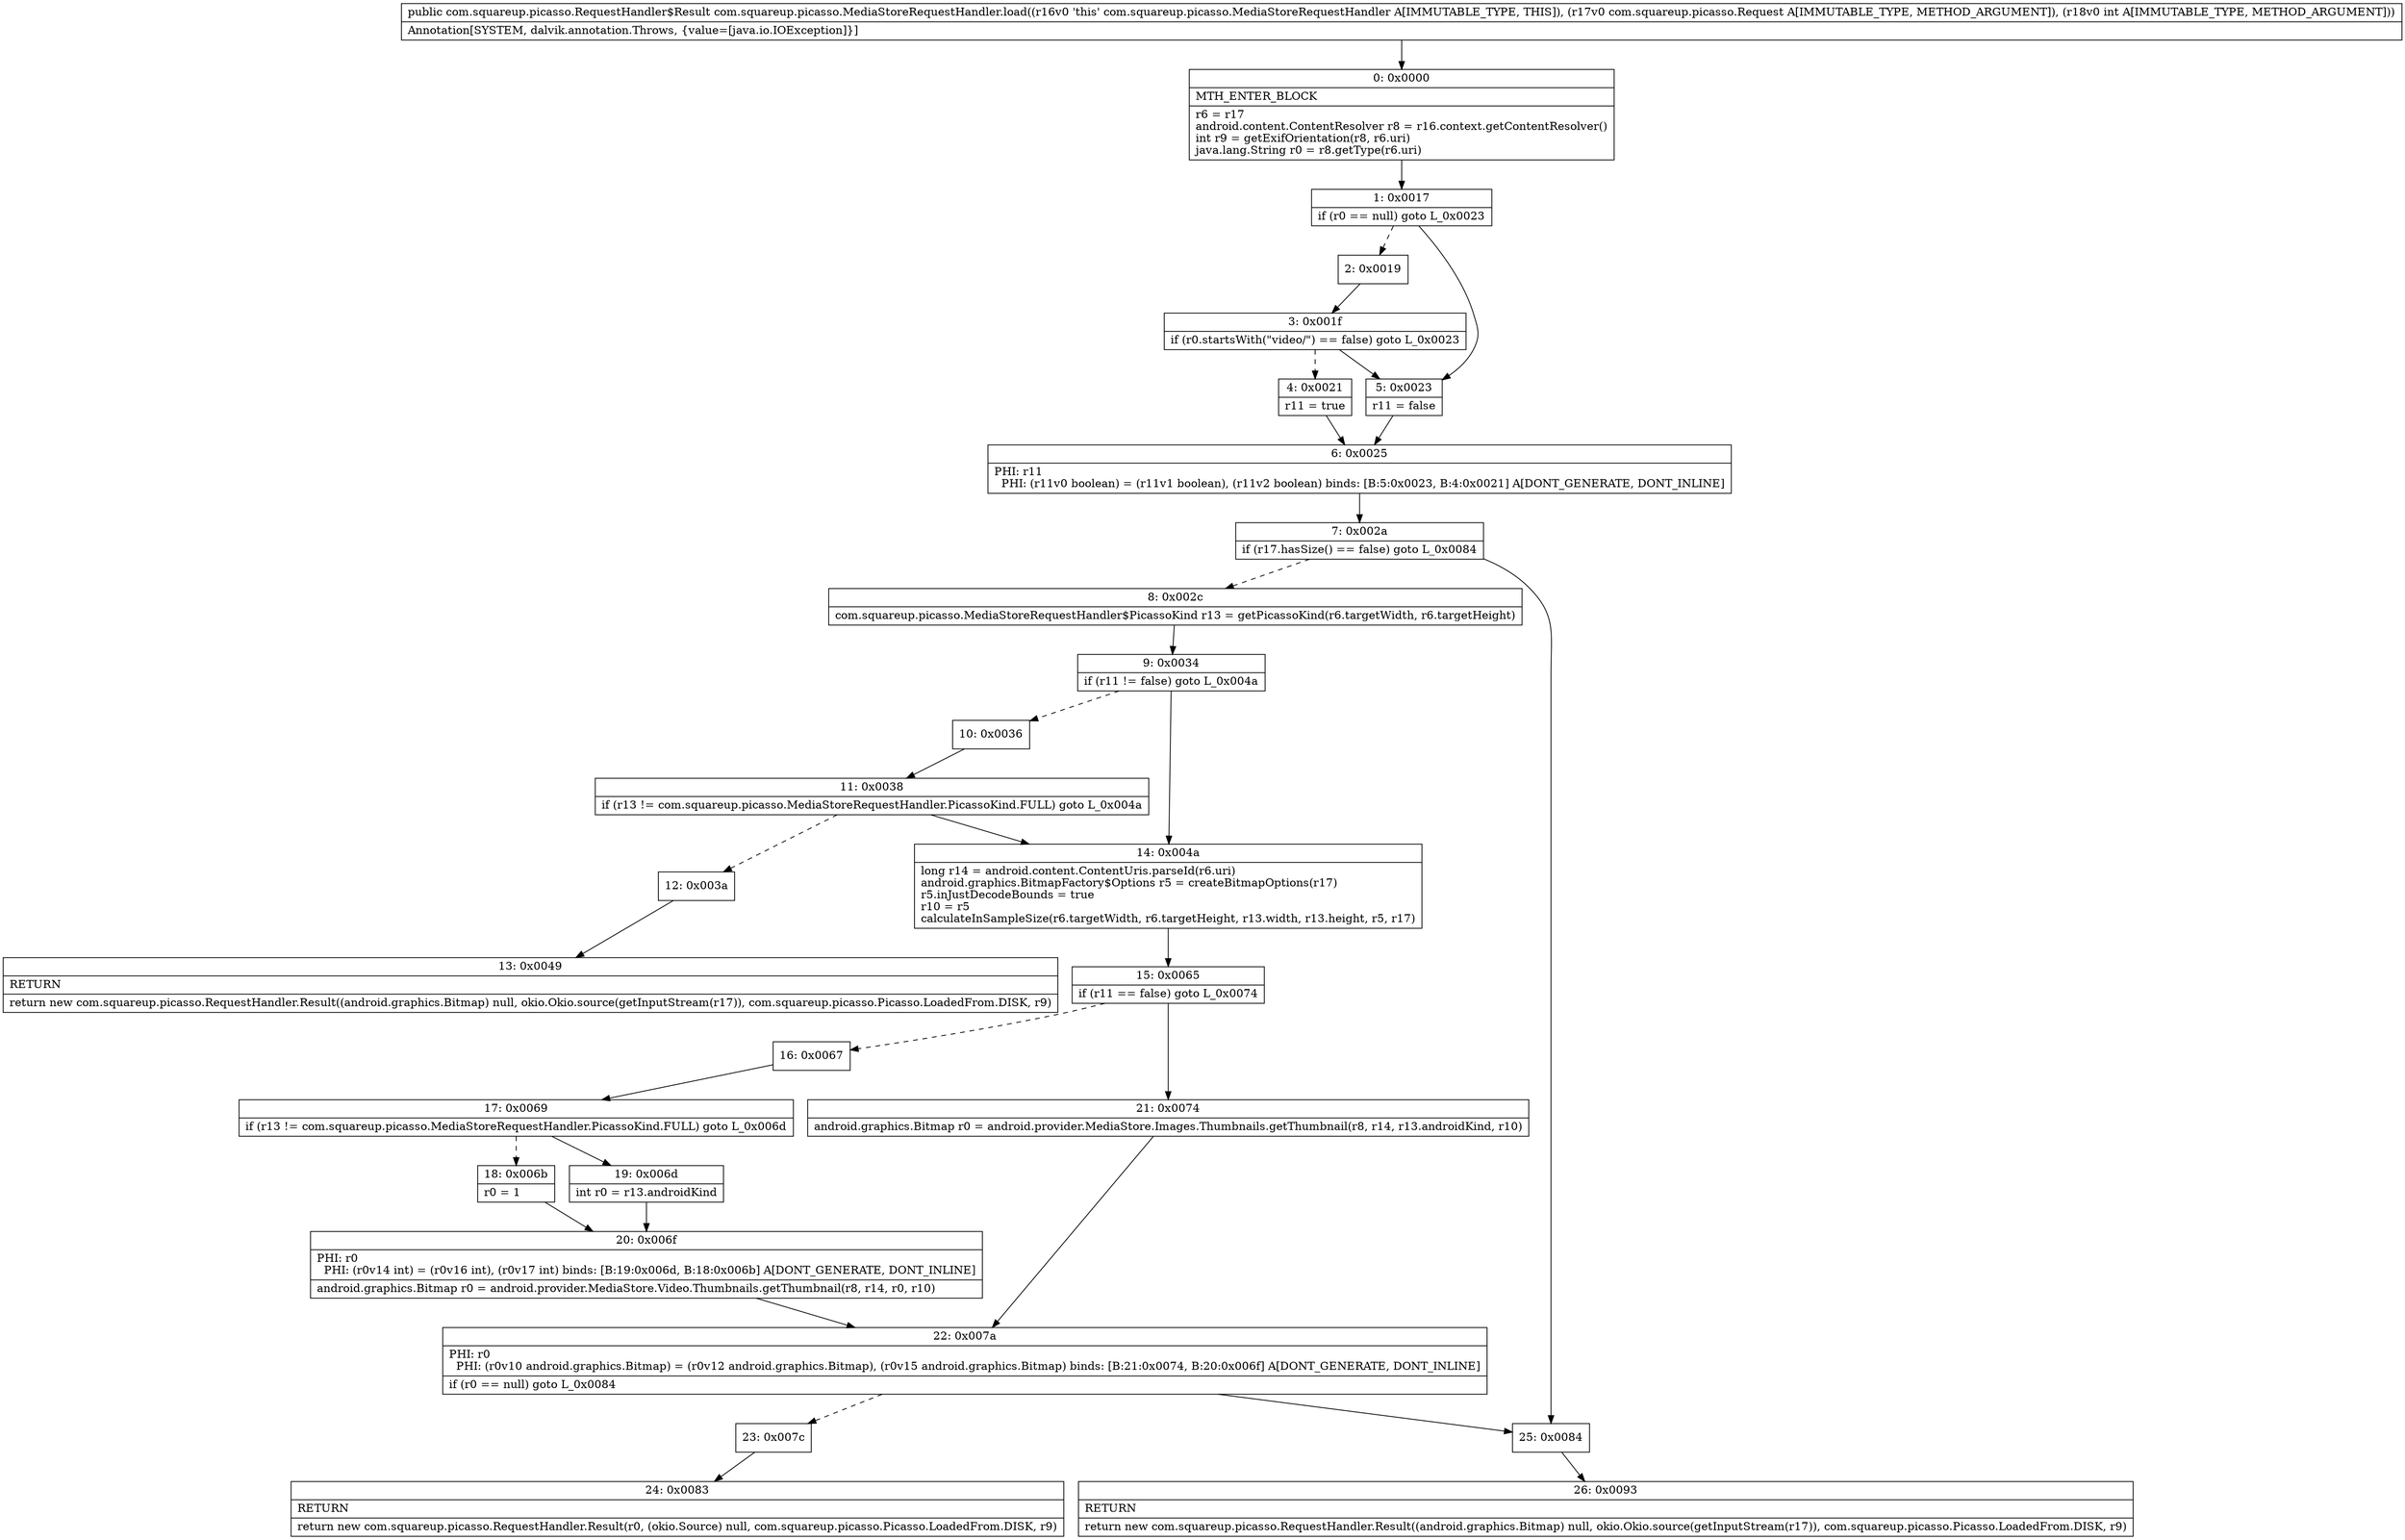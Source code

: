 digraph "CFG forcom.squareup.picasso.MediaStoreRequestHandler.load(Lcom\/squareup\/picasso\/Request;I)Lcom\/squareup\/picasso\/RequestHandler$Result;" {
Node_0 [shape=record,label="{0\:\ 0x0000|MTH_ENTER_BLOCK\l|r6 = r17\landroid.content.ContentResolver r8 = r16.context.getContentResolver()\lint r9 = getExifOrientation(r8, r6.uri)\ljava.lang.String r0 = r8.getType(r6.uri)\l}"];
Node_1 [shape=record,label="{1\:\ 0x0017|if (r0 == null) goto L_0x0023\l}"];
Node_2 [shape=record,label="{2\:\ 0x0019}"];
Node_3 [shape=record,label="{3\:\ 0x001f|if (r0.startsWith(\"video\/\") == false) goto L_0x0023\l}"];
Node_4 [shape=record,label="{4\:\ 0x0021|r11 = true\l}"];
Node_5 [shape=record,label="{5\:\ 0x0023|r11 = false\l}"];
Node_6 [shape=record,label="{6\:\ 0x0025|PHI: r11 \l  PHI: (r11v0 boolean) = (r11v1 boolean), (r11v2 boolean) binds: [B:5:0x0023, B:4:0x0021] A[DONT_GENERATE, DONT_INLINE]\l}"];
Node_7 [shape=record,label="{7\:\ 0x002a|if (r17.hasSize() == false) goto L_0x0084\l}"];
Node_8 [shape=record,label="{8\:\ 0x002c|com.squareup.picasso.MediaStoreRequestHandler$PicassoKind r13 = getPicassoKind(r6.targetWidth, r6.targetHeight)\l}"];
Node_9 [shape=record,label="{9\:\ 0x0034|if (r11 != false) goto L_0x004a\l}"];
Node_10 [shape=record,label="{10\:\ 0x0036}"];
Node_11 [shape=record,label="{11\:\ 0x0038|if (r13 != com.squareup.picasso.MediaStoreRequestHandler.PicassoKind.FULL) goto L_0x004a\l}"];
Node_12 [shape=record,label="{12\:\ 0x003a}"];
Node_13 [shape=record,label="{13\:\ 0x0049|RETURN\l|return new com.squareup.picasso.RequestHandler.Result((android.graphics.Bitmap) null, okio.Okio.source(getInputStream(r17)), com.squareup.picasso.Picasso.LoadedFrom.DISK, r9)\l}"];
Node_14 [shape=record,label="{14\:\ 0x004a|long r14 = android.content.ContentUris.parseId(r6.uri)\landroid.graphics.BitmapFactory$Options r5 = createBitmapOptions(r17)\lr5.inJustDecodeBounds = true\lr10 = r5\lcalculateInSampleSize(r6.targetWidth, r6.targetHeight, r13.width, r13.height, r5, r17)\l}"];
Node_15 [shape=record,label="{15\:\ 0x0065|if (r11 == false) goto L_0x0074\l}"];
Node_16 [shape=record,label="{16\:\ 0x0067}"];
Node_17 [shape=record,label="{17\:\ 0x0069|if (r13 != com.squareup.picasso.MediaStoreRequestHandler.PicassoKind.FULL) goto L_0x006d\l}"];
Node_18 [shape=record,label="{18\:\ 0x006b|r0 = 1\l}"];
Node_19 [shape=record,label="{19\:\ 0x006d|int r0 = r13.androidKind\l}"];
Node_20 [shape=record,label="{20\:\ 0x006f|PHI: r0 \l  PHI: (r0v14 int) = (r0v16 int), (r0v17 int) binds: [B:19:0x006d, B:18:0x006b] A[DONT_GENERATE, DONT_INLINE]\l|android.graphics.Bitmap r0 = android.provider.MediaStore.Video.Thumbnails.getThumbnail(r8, r14, r0, r10)\l}"];
Node_21 [shape=record,label="{21\:\ 0x0074|android.graphics.Bitmap r0 = android.provider.MediaStore.Images.Thumbnails.getThumbnail(r8, r14, r13.androidKind, r10)\l}"];
Node_22 [shape=record,label="{22\:\ 0x007a|PHI: r0 \l  PHI: (r0v10 android.graphics.Bitmap) = (r0v12 android.graphics.Bitmap), (r0v15 android.graphics.Bitmap) binds: [B:21:0x0074, B:20:0x006f] A[DONT_GENERATE, DONT_INLINE]\l|if (r0 == null) goto L_0x0084\l}"];
Node_23 [shape=record,label="{23\:\ 0x007c}"];
Node_24 [shape=record,label="{24\:\ 0x0083|RETURN\l|return new com.squareup.picasso.RequestHandler.Result(r0, (okio.Source) null, com.squareup.picasso.Picasso.LoadedFrom.DISK, r9)\l}"];
Node_25 [shape=record,label="{25\:\ 0x0084}"];
Node_26 [shape=record,label="{26\:\ 0x0093|RETURN\l|return new com.squareup.picasso.RequestHandler.Result((android.graphics.Bitmap) null, okio.Okio.source(getInputStream(r17)), com.squareup.picasso.Picasso.LoadedFrom.DISK, r9)\l}"];
MethodNode[shape=record,label="{public com.squareup.picasso.RequestHandler$Result com.squareup.picasso.MediaStoreRequestHandler.load((r16v0 'this' com.squareup.picasso.MediaStoreRequestHandler A[IMMUTABLE_TYPE, THIS]), (r17v0 com.squareup.picasso.Request A[IMMUTABLE_TYPE, METHOD_ARGUMENT]), (r18v0 int A[IMMUTABLE_TYPE, METHOD_ARGUMENT]))  | Annotation[SYSTEM, dalvik.annotation.Throws, \{value=[java.io.IOException]\}]\l}"];
MethodNode -> Node_0;
Node_0 -> Node_1;
Node_1 -> Node_2[style=dashed];
Node_1 -> Node_5;
Node_2 -> Node_3;
Node_3 -> Node_4[style=dashed];
Node_3 -> Node_5;
Node_4 -> Node_6;
Node_5 -> Node_6;
Node_6 -> Node_7;
Node_7 -> Node_8[style=dashed];
Node_7 -> Node_25;
Node_8 -> Node_9;
Node_9 -> Node_10[style=dashed];
Node_9 -> Node_14;
Node_10 -> Node_11;
Node_11 -> Node_12[style=dashed];
Node_11 -> Node_14;
Node_12 -> Node_13;
Node_14 -> Node_15;
Node_15 -> Node_16[style=dashed];
Node_15 -> Node_21;
Node_16 -> Node_17;
Node_17 -> Node_18[style=dashed];
Node_17 -> Node_19;
Node_18 -> Node_20;
Node_19 -> Node_20;
Node_20 -> Node_22;
Node_21 -> Node_22;
Node_22 -> Node_23[style=dashed];
Node_22 -> Node_25;
Node_23 -> Node_24;
Node_25 -> Node_26;
}

